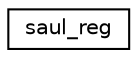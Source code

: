 digraph "Graphical Class Hierarchy"
{
 // LATEX_PDF_SIZE
  edge [fontname="Helvetica",fontsize="10",labelfontname="Helvetica",labelfontsize="10"];
  node [fontname="Helvetica",fontsize="10",shape=record];
  rankdir="LR";
  Node0 [label="saul_reg",height=0.2,width=0.4,color="black", fillcolor="white", style="filled",URL="$structsaul__reg.html",tooltip="SAUL registry entry."];
}
